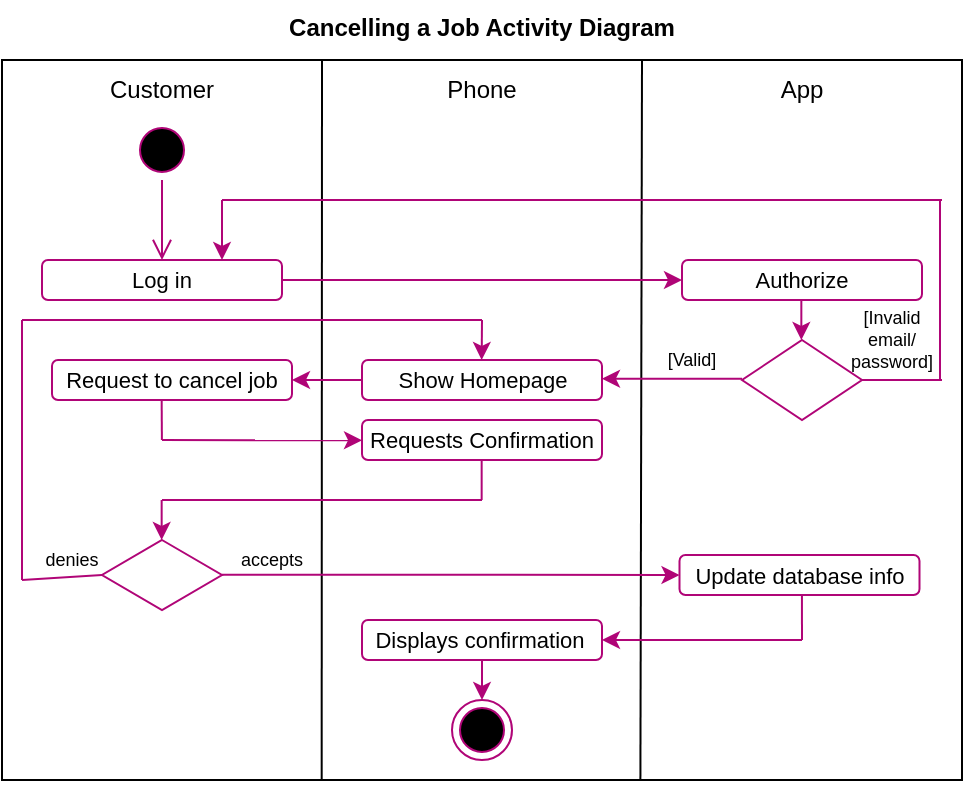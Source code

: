 <mxfile version="16.5.3" type="device"><diagram id="fR5j5vfngR4zpr7wu11u" name="Page-1"><mxGraphModel dx="1422" dy="705" grid="1" gridSize="10" guides="1" tooltips="1" connect="1" arrows="1" fold="1" page="1" pageScale="1" pageWidth="850" pageHeight="1100" math="0" shadow="0"><root><mxCell id="0"/><mxCell id="1" parent="0"/><mxCell id="AXLkQLEi_8ZTkcA1Lc_4-1" value="" style="rounded=0;whiteSpace=wrap;html=1;" parent="1" vertex="1"><mxGeometry x="160" y="40" width="480" height="360" as="geometry"/></mxCell><mxCell id="AXLkQLEi_8ZTkcA1Lc_4-2" value="" style="endArrow=none;html=1;rounded=0;entryX=0.333;entryY=0.999;entryDx=0;entryDy=0;entryPerimeter=0;" parent="1" target="AXLkQLEi_8ZTkcA1Lc_4-1" edge="1"><mxGeometry width="50" height="50" relative="1" as="geometry"><mxPoint x="320" y="40" as="sourcePoint"/><mxPoint x="320" y="440" as="targetPoint"/></mxGeometry></mxCell><mxCell id="AXLkQLEi_8ZTkcA1Lc_4-3" value="" style="endArrow=none;html=1;rounded=0;entryX=0.665;entryY=1.001;entryDx=0;entryDy=0;entryPerimeter=0;" parent="1" target="AXLkQLEi_8ZTkcA1Lc_4-1" edge="1"><mxGeometry width="50" height="50" relative="1" as="geometry"><mxPoint x="480" y="40" as="sourcePoint"/><mxPoint x="480" y="460" as="targetPoint"/></mxGeometry></mxCell><mxCell id="AXLkQLEi_8ZTkcA1Lc_4-4" value="Cancelling a Job Activity Diagram" style="text;align=center;fontStyle=1;verticalAlign=middle;spacingLeft=3;spacingRight=3;strokeColor=none;rotatable=0;points=[[0,0.5],[1,0.5]];portConstraint=eastwest;" parent="1" vertex="1"><mxGeometry x="360" y="10" width="80" height="26" as="geometry"/></mxCell><mxCell id="AXLkQLEi_8ZTkcA1Lc_4-5" value="Customer" style="text;html=1;strokeColor=none;fillColor=none;align=center;verticalAlign=middle;whiteSpace=wrap;rounded=0;" parent="1" vertex="1"><mxGeometry x="210" y="40" width="60" height="30" as="geometry"/></mxCell><mxCell id="AXLkQLEi_8ZTkcA1Lc_4-6" value="Phone" style="text;html=1;strokeColor=none;fillColor=none;align=center;verticalAlign=middle;whiteSpace=wrap;rounded=0;" parent="1" vertex="1"><mxGeometry x="370" y="40" width="60" height="30" as="geometry"/></mxCell><mxCell id="AXLkQLEi_8ZTkcA1Lc_4-7" value="App" style="text;html=1;strokeColor=none;fillColor=none;align=center;verticalAlign=middle;whiteSpace=wrap;rounded=0;" parent="1" vertex="1"><mxGeometry x="530" y="40" width="60" height="30" as="geometry"/></mxCell><mxCell id="AXLkQLEi_8ZTkcA1Lc_4-8" value="" style="ellipse;html=1;shape=startState;fillColor=#000000;strokeColor=#B00577;" parent="1" vertex="1"><mxGeometry x="225" y="70" width="30" height="30" as="geometry"/></mxCell><mxCell id="AXLkQLEi_8ZTkcA1Lc_4-9" value="" style="edgeStyle=orthogonalEdgeStyle;html=1;verticalAlign=bottom;endArrow=open;endSize=8;strokeColor=#B00577;rounded=0;" parent="1" source="AXLkQLEi_8ZTkcA1Lc_4-8" edge="1"><mxGeometry relative="1" as="geometry"><mxPoint x="240" y="140" as="targetPoint"/></mxGeometry></mxCell><mxCell id="AXLkQLEi_8ZTkcA1Lc_4-10" value="" style="rounded=1;whiteSpace=wrap;html=1;strokeColor=#B00577;" parent="1" vertex="1"><mxGeometry x="180" y="140" width="120" height="20" as="geometry"/></mxCell><mxCell id="AXLkQLEi_8ZTkcA1Lc_4-11" value="Log in" style="text;html=1;strokeColor=none;fillColor=none;align=center;verticalAlign=middle;whiteSpace=wrap;rounded=0;fontSize=11;" parent="1" vertex="1"><mxGeometry x="210" y="135" width="60" height="30" as="geometry"/></mxCell><mxCell id="AXLkQLEi_8ZTkcA1Lc_4-13" value="" style="endArrow=classic;html=1;rounded=0;strokeColor=#B00577;exitX=1;exitY=0.5;exitDx=0;exitDy=0;entryX=0;entryY=0.5;entryDx=0;entryDy=0;" parent="1" source="AXLkQLEi_8ZTkcA1Lc_4-10" target="AXLkQLEi_8ZTkcA1Lc_4-14" edge="1"><mxGeometry width="50" height="50" relative="1" as="geometry"><mxPoint x="470" y="200" as="sourcePoint"/><mxPoint x="520" y="150" as="targetPoint"/></mxGeometry></mxCell><mxCell id="AXLkQLEi_8ZTkcA1Lc_4-14" value="" style="rounded=1;whiteSpace=wrap;html=1;strokeColor=#B00577;" parent="1" vertex="1"><mxGeometry x="500" y="140" width="120" height="20" as="geometry"/></mxCell><mxCell id="AXLkQLEi_8ZTkcA1Lc_4-15" value="Authorize" style="text;html=1;strokeColor=none;fillColor=none;align=center;verticalAlign=middle;whiteSpace=wrap;rounded=0;fontSize=11;" parent="1" vertex="1"><mxGeometry x="530" y="135" width="60" height="30" as="geometry"/></mxCell><mxCell id="AXLkQLEi_8ZTkcA1Lc_4-17" value="" style="endArrow=none;html=1;rounded=0;strokeColor=#B00577;" parent="1" edge="1"><mxGeometry width="50" height="50" relative="1" as="geometry"><mxPoint x="629" y="200" as="sourcePoint"/><mxPoint x="629" y="110" as="targetPoint"/></mxGeometry></mxCell><mxCell id="AXLkQLEi_8ZTkcA1Lc_4-18" value="" style="endArrow=none;html=1;rounded=0;strokeColor=#B00577;" parent="1" edge="1"><mxGeometry width="50" height="50" relative="1" as="geometry"><mxPoint x="270" y="110" as="sourcePoint"/><mxPoint x="630" y="110" as="targetPoint"/></mxGeometry></mxCell><mxCell id="AXLkQLEi_8ZTkcA1Lc_4-20" value="" style="endArrow=classic;html=1;rounded=0;strokeColor=#B00577;" parent="1" edge="1"><mxGeometry width="50" height="50" relative="1" as="geometry"><mxPoint x="270" y="110" as="sourcePoint"/><mxPoint x="270" y="140" as="targetPoint"/></mxGeometry></mxCell><mxCell id="AXLkQLEi_8ZTkcA1Lc_4-21" value="[Invalid email/ password]" style="text;html=1;strokeColor=none;fillColor=none;align=center;verticalAlign=middle;whiteSpace=wrap;rounded=0;fontSize=9;" parent="1" vertex="1"><mxGeometry x="580" y="170" width="50" height="20" as="geometry"/></mxCell><mxCell id="AXLkQLEi_8ZTkcA1Lc_4-22" value="" style="rhombus;whiteSpace=wrap;html=1;strokeColor=#B00577;" parent="1" vertex="1"><mxGeometry x="530" y="180" width="60" height="40" as="geometry"/></mxCell><mxCell id="AXLkQLEi_8ZTkcA1Lc_4-23" value="" style="endArrow=none;html=1;rounded=0;strokeColor=#B00577;" parent="1" edge="1"><mxGeometry width="50" height="50" relative="1" as="geometry"><mxPoint x="590" y="200.0" as="sourcePoint"/><mxPoint x="630" y="200" as="targetPoint"/></mxGeometry></mxCell><mxCell id="AXLkQLEi_8ZTkcA1Lc_4-24" value="" style="rounded=1;whiteSpace=wrap;html=1;strokeColor=#B00577;" parent="1" vertex="1"><mxGeometry x="340" y="190" width="120" height="20" as="geometry"/></mxCell><mxCell id="AXLkQLEi_8ZTkcA1Lc_4-25" value="Show Homepage" style="text;html=1;strokeColor=none;fillColor=none;align=center;verticalAlign=middle;whiteSpace=wrap;rounded=0;fontSize=11;" parent="1" vertex="1"><mxGeometry x="352.5" y="185" width="95" height="30" as="geometry"/></mxCell><mxCell id="AXLkQLEi_8ZTkcA1Lc_4-26" value="" style="endArrow=classic;html=1;rounded=0;strokeColor=#B00577;" parent="1" edge="1"><mxGeometry width="50" height="50" relative="1" as="geometry"><mxPoint x="530" y="199.33" as="sourcePoint"/><mxPoint x="460" y="199.33" as="targetPoint"/></mxGeometry></mxCell><mxCell id="AXLkQLEi_8ZTkcA1Lc_4-27" value="[Valid]" style="text;html=1;strokeColor=none;fillColor=none;align=center;verticalAlign=middle;whiteSpace=wrap;rounded=0;fontSize=9;" parent="1" vertex="1"><mxGeometry x="480" y="180" width="50" height="20" as="geometry"/></mxCell><mxCell id="AXLkQLEi_8ZTkcA1Lc_4-28" value="" style="rounded=1;whiteSpace=wrap;html=1;strokeColor=#B00577;" parent="1" vertex="1"><mxGeometry x="185" y="190" width="120" height="20" as="geometry"/></mxCell><mxCell id="AXLkQLEi_8ZTkcA1Lc_4-29" value="Request to cancel job" style="text;html=1;strokeColor=none;fillColor=none;align=center;verticalAlign=middle;whiteSpace=wrap;rounded=0;fontSize=11;" parent="1" vertex="1"><mxGeometry x="185" y="185" width="120" height="30" as="geometry"/></mxCell><mxCell id="AXLkQLEi_8ZTkcA1Lc_4-30" value="" style="endArrow=classic;html=1;rounded=0;strokeColor=#B00577;entryX=1;entryY=0.5;entryDx=0;entryDy=0;" parent="1" source="AXLkQLEi_8ZTkcA1Lc_4-24" target="AXLkQLEi_8ZTkcA1Lc_4-29" edge="1"><mxGeometry width="50" height="50" relative="1" as="geometry"><mxPoint x="340" y="200" as="sourcePoint"/><mxPoint x="310" y="199" as="targetPoint"/></mxGeometry></mxCell><mxCell id="AXLkQLEi_8ZTkcA1Lc_4-31" value="" style="endArrow=classic;html=1;rounded=0;strokeColor=#B00577;" parent="1" edge="1"><mxGeometry width="50" height="50" relative="1" as="geometry"><mxPoint x="559.67" y="160" as="sourcePoint"/><mxPoint x="559.67" y="180" as="targetPoint"/></mxGeometry></mxCell><mxCell id="AXLkQLEi_8ZTkcA1Lc_4-51" value="" style="ellipse;html=1;shape=endState;fillColor=#000000;strokeColor=#B00577;fontSize=8;" parent="1" vertex="1"><mxGeometry x="385" y="360" width="30" height="30" as="geometry"/></mxCell><mxCell id="oRUQPXOnXijmD5WjNmyP-28" value="" style="rounded=1;whiteSpace=wrap;html=1;strokeColor=#B00577;" parent="1" vertex="1"><mxGeometry x="498.75" y="287.5" width="120" height="20" as="geometry"/></mxCell><mxCell id="oRUQPXOnXijmD5WjNmyP-29" value="Update database info" style="text;html=1;strokeColor=none;fillColor=none;align=center;verticalAlign=middle;whiteSpace=wrap;rounded=0;fontSize=11;" parent="1" vertex="1"><mxGeometry x="500" y="290" width="117.5" height="15" as="geometry"/></mxCell><mxCell id="oRUQPXOnXijmD5WjNmyP-30" value="" style="endArrow=none;html=1;rounded=0;fontSize=11;strokeColor=#B00577;" parent="1" edge="1"><mxGeometry width="50" height="50" relative="1" as="geometry"><mxPoint x="560" y="330" as="sourcePoint"/><mxPoint x="559.96" y="307.5" as="targetPoint"/></mxGeometry></mxCell><mxCell id="oRUQPXOnXijmD5WjNmyP-31" value="" style="endArrow=classic;html=1;rounded=0;fontSize=11;strokeColor=#B00577;" parent="1" edge="1"><mxGeometry width="50" height="50" relative="1" as="geometry"><mxPoint x="560" y="330" as="sourcePoint"/><mxPoint x="460" y="330" as="targetPoint"/></mxGeometry></mxCell><mxCell id="oRUQPXOnXijmD5WjNmyP-32" value="" style="rounded=1;whiteSpace=wrap;html=1;strokeColor=#B00577;" parent="1" vertex="1"><mxGeometry x="340" y="320" width="120" height="20" as="geometry"/></mxCell><mxCell id="oRUQPXOnXijmD5WjNmyP-38" value="" style="endArrow=classic;html=1;rounded=0;strokeColor=#B00577;entryX=0.5;entryY=0;entryDx=0;entryDy=0;exitX=0.5;exitY=1;exitDx=0;exitDy=0;" parent="1" source="oRUQPXOnXijmD5WjNmyP-32" target="AXLkQLEi_8ZTkcA1Lc_4-51" edge="1"><mxGeometry width="50" height="50" relative="1" as="geometry"><mxPoint x="400" y="480" as="sourcePoint"/><mxPoint x="399.75" y="400" as="targetPoint"/><Array as="points"/></mxGeometry></mxCell><mxCell id="VZKoUNpJh9FUcdgXc0Fx-5" value="" style="rounded=1;whiteSpace=wrap;html=1;strokeColor=#B00577;" parent="1" vertex="1"><mxGeometry x="340" y="220" width="120" height="20" as="geometry"/></mxCell><mxCell id="VZKoUNpJh9FUcdgXc0Fx-6" value="" style="endArrow=none;html=1;rounded=0;fontSize=11;strokeColor=#B00577;" parent="1" edge="1"><mxGeometry width="50" height="50" relative="1" as="geometry"><mxPoint x="239.95" y="230" as="sourcePoint"/><mxPoint x="239.83" y="210" as="targetPoint"/></mxGeometry></mxCell><mxCell id="VZKoUNpJh9FUcdgXc0Fx-9" value="" style="endArrow=classic;html=1;rounded=0;fontSize=11;strokeColor=#B00577;" parent="1" edge="1"><mxGeometry width="50" height="50" relative="1" as="geometry"><mxPoint x="240" y="230" as="sourcePoint"/><mxPoint x="340" y="230.17" as="targetPoint"/></mxGeometry></mxCell><mxCell id="VZKoUNpJh9FUcdgXc0Fx-10" value="&lt;font style=&quot;font-size: 11px&quot;&gt;Requests Confirmation&lt;/font&gt;" style="text;html=1;strokeColor=none;fillColor=none;align=center;verticalAlign=middle;whiteSpace=wrap;rounded=0;fontSize=11;" parent="1" vertex="1"><mxGeometry x="340" y="215" width="120" height="30" as="geometry"/></mxCell><mxCell id="VZKoUNpJh9FUcdgXc0Fx-14" value="" style="endArrow=none;html=1;rounded=0;fontSize=11;strokeColor=#B00577;" parent="1" edge="1"><mxGeometry width="50" height="50" relative="1" as="geometry"><mxPoint x="399.83" y="260" as="sourcePoint"/><mxPoint x="399.83" y="240" as="targetPoint"/></mxGeometry></mxCell><mxCell id="VZKoUNpJh9FUcdgXc0Fx-27" value="" style="endArrow=classic;html=1;rounded=0;strokeColor=#B00577;entryX=0.5;entryY=0;entryDx=0;entryDy=0;" parent="1" edge="1"><mxGeometry width="50" height="50" relative="1" as="geometry"><mxPoint x="239.83" y="260" as="sourcePoint"/><mxPoint x="239.83" y="280" as="targetPoint"/><Array as="points"/></mxGeometry></mxCell><mxCell id="VZKoUNpJh9FUcdgXc0Fx-28" value="" style="rhombus;whiteSpace=wrap;html=1;strokeColor=#B00577;" parent="1" vertex="1"><mxGeometry x="210" y="280" width="60" height="35" as="geometry"/></mxCell><mxCell id="VZKoUNpJh9FUcdgXc0Fx-30" value="" style="endArrow=classic;html=1;rounded=0;fontSize=11;strokeColor=#B00577;strokeWidth=1;entryX=0;entryY=0.5;entryDx=0;entryDy=0;" parent="1" target="oRUQPXOnXijmD5WjNmyP-28" edge="1"><mxGeometry width="50" height="50" relative="1" as="geometry"><mxPoint x="270" y="297.33" as="sourcePoint"/><mxPoint x="490" y="297" as="targetPoint"/></mxGeometry></mxCell><mxCell id="VZKoUNpJh9FUcdgXc0Fx-33" value="" style="endArrow=none;html=1;rounded=0;fontSize=11;strokeColor=#B00577;strokeWidth=1;entryX=0;entryY=0.5;entryDx=0;entryDy=0;exitX=0;exitY=1;exitDx=0;exitDy=0;" parent="1" source="VZKoUNpJh9FUcdgXc0Fx-37" target="VZKoUNpJh9FUcdgXc0Fx-28" edge="1"><mxGeometry width="50" height="50" relative="1" as="geometry"><mxPoint x="210" y="310" as="sourcePoint"/><mxPoint x="210" y="390" as="targetPoint"/></mxGeometry></mxCell><mxCell id="VZKoUNpJh9FUcdgXc0Fx-36" value="accepts" style="text;html=1;strokeColor=none;fillColor=none;align=center;verticalAlign=middle;whiteSpace=wrap;rounded=0;fontSize=9;" parent="1" vertex="1"><mxGeometry x="270" y="280" width="50" height="20" as="geometry"/></mxCell><mxCell id="VZKoUNpJh9FUcdgXc0Fx-37" value="denies" style="text;html=1;strokeColor=none;fillColor=none;align=center;verticalAlign=middle;whiteSpace=wrap;rounded=0;fontSize=9;" parent="1" vertex="1"><mxGeometry x="170" y="280" width="50" height="20" as="geometry"/></mxCell><mxCell id="VZKoUNpJh9FUcdgXc0Fx-40" value="" style="endArrow=none;html=1;rounded=0;fontSize=11;strokeColor=#B00577;strokeWidth=1;" parent="1" edge="1"><mxGeometry width="50" height="50" relative="1" as="geometry"><mxPoint x="240" y="260" as="sourcePoint"/><mxPoint x="400" y="260" as="targetPoint"/></mxGeometry></mxCell><mxCell id="VZKoUNpJh9FUcdgXc0Fx-41" value="Displays confirmation" style="text;html=1;strokeColor=none;fillColor=none;align=center;verticalAlign=middle;whiteSpace=wrap;rounded=0;fontSize=11;" parent="1" vertex="1"><mxGeometry x="340" y="322.5" width="117.5" height="15" as="geometry"/></mxCell><mxCell id="VZKoUNpJh9FUcdgXc0Fx-43" value="" style="endArrow=none;html=1;rounded=0;fontSize=8;strokeColor=#B00577;strokeWidth=1;" parent="1" edge="1"><mxGeometry width="50" height="50" relative="1" as="geometry"><mxPoint x="170" y="300" as="sourcePoint"/><mxPoint x="170" y="170" as="targetPoint"/></mxGeometry></mxCell><mxCell id="VZKoUNpJh9FUcdgXc0Fx-44" value="" style="endArrow=none;html=1;rounded=0;fontSize=8;strokeColor=#B00577;strokeWidth=1;" parent="1" edge="1"><mxGeometry width="50" height="50" relative="1" as="geometry"><mxPoint x="170" y="170" as="sourcePoint"/><mxPoint x="400" y="170" as="targetPoint"/></mxGeometry></mxCell><mxCell id="VZKoUNpJh9FUcdgXc0Fx-45" value="" style="endArrow=classic;html=1;rounded=0;fontSize=8;strokeColor=#B00577;strokeWidth=1;" parent="1" edge="1"><mxGeometry width="50" height="50" relative="1" as="geometry"><mxPoint x="400" y="170" as="sourcePoint"/><mxPoint x="399.83" y="190" as="targetPoint"/></mxGeometry></mxCell></root></mxGraphModel></diagram></mxfile>